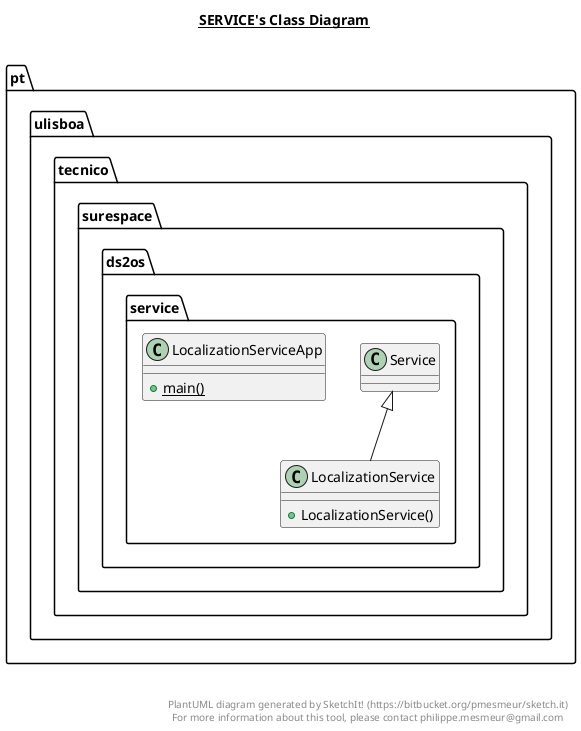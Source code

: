 @startuml

title __SERVICE's Class Diagram__\n

  namespace pt.ulisboa.tecnico.surespace.ds2os.service {
    class pt.ulisboa.tecnico.surespace.ds2os.service.LocalizationService {
        + LocalizationService()
    }
  }
  

  namespace pt.ulisboa.tecnico.surespace.ds2os.service {
    class pt.ulisboa.tecnico.surespace.ds2os.service.LocalizationServiceApp {
        {static} + main()
    }
  }
  

  pt.ulisboa.tecnico.surespace.ds2os.service.LocalizationService -up-|> pt.ulisboa.tecnico.surespace.ds2os.service.Service


right footer


PlantUML diagram generated by SketchIt! (https://bitbucket.org/pmesmeur/sketch.it)
For more information about this tool, please contact philippe.mesmeur@gmail.com
endfooter

@enduml
